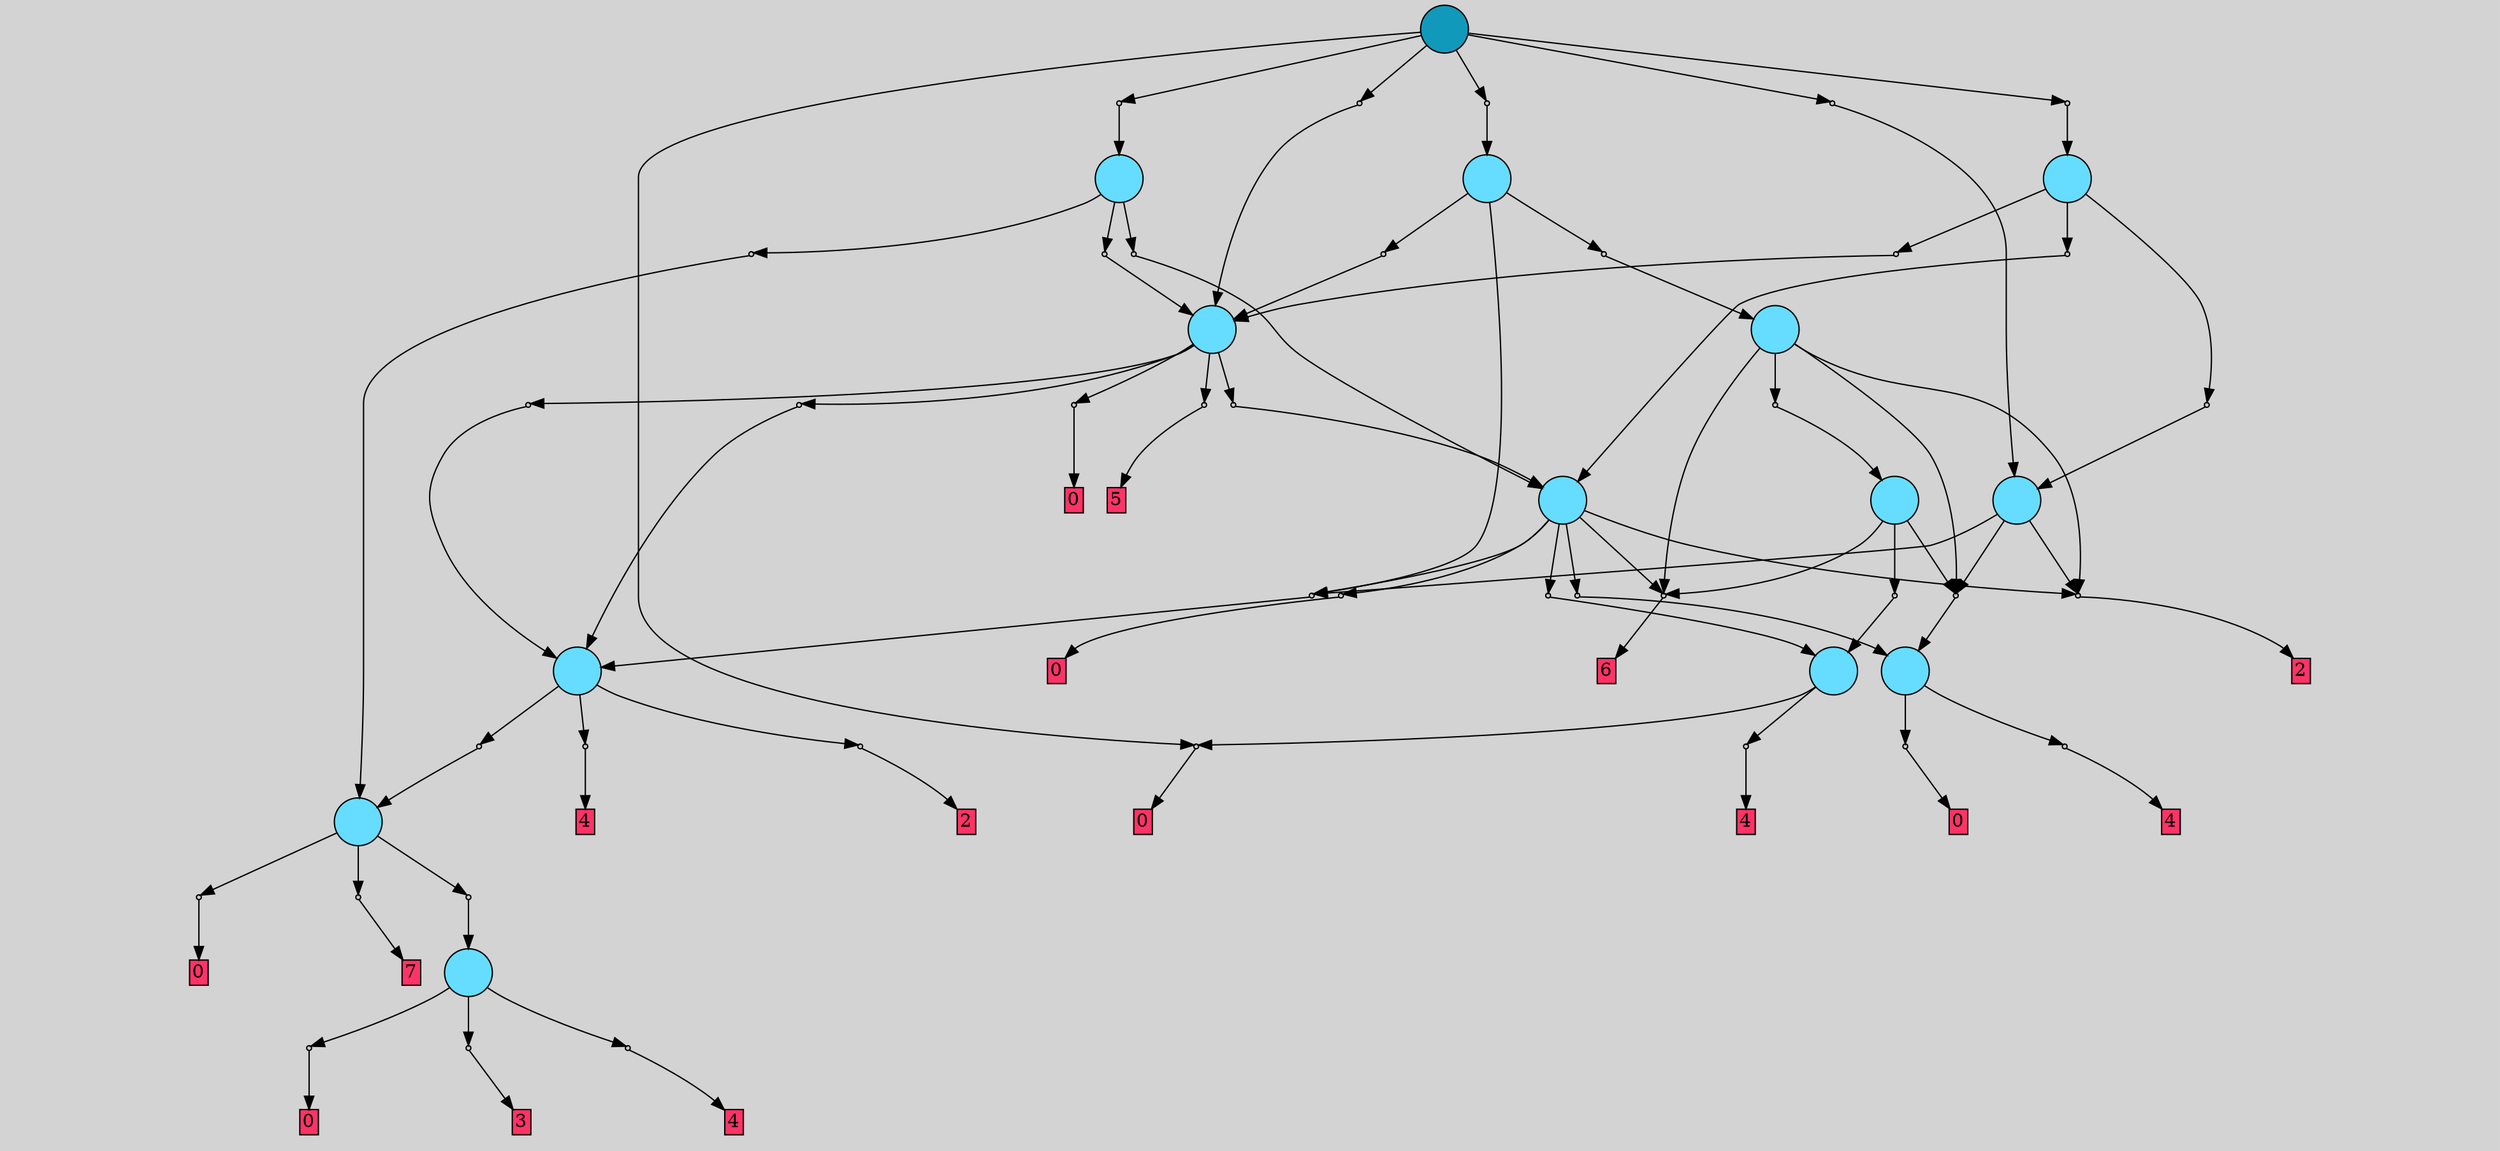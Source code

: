 // File exported with GEGELATI v1.3.1
// On the 2024-04-12 15:58:59
// With the File::TPGGraphDotExporter
digraph{
	graph[pad = "0.212, 0.055" bgcolor = lightgray]
	node[shape=circle style = filled label = ""]
		T0 [fillcolor="#66ddff"]
		T1 [fillcolor="#66ddff"]
		T2 [fillcolor="#66ddff"]
		T3 [fillcolor="#66ddff"]
		T4 [fillcolor="#66ddff"]
		T5 [fillcolor="#66ddff"]
		T6 [fillcolor="#66ddff"]
		T7 [fillcolor="#66ddff"]
		T8 [fillcolor="#66ddff"]
		T9 [fillcolor="#66ddff"]
		T10 [fillcolor="#66ddff"]
		T11 [fillcolor="#66ddff"]
		T12 [fillcolor="#66ddff"]
		T13 [fillcolor="#1199bb"]
		P0 [fillcolor="#cccccc" shape=point] //
		I0 [shape=box style=invis label="2|0&1|6#3|4&#92;n"]
		P0 -> I0[style=invis]
		A0 [fillcolor="#ff3366" shape=box margin=0.03 width=0 height=0 label="0"]
		T0 -> P0 -> A0
		P1 [fillcolor="#cccccc" shape=point] //
		I1 [shape=box style=invis label="1|0&0|1#1|2&#92;n"]
		P1 -> I1[style=invis]
		A1 [fillcolor="#ff3366" shape=box margin=0.03 width=0 height=0 label="4"]
		T0 -> P1 -> A1
		P2 [fillcolor="#cccccc" shape=point] //
		I2 [shape=box style=invis label="4|0&2|2#1|2&#92;n"]
		P2 -> I2[style=invis]
		A2 [fillcolor="#ff3366" shape=box margin=0.03 width=0 height=0 label="4"]
		T1 -> P2 -> A2
		P3 [fillcolor="#cccccc" shape=point] //
		I3 [shape=box style=invis label="2|0&1|6#3|4&#92;n"]
		P3 -> I3[style=invis]
		A3 [fillcolor="#ff3366" shape=box margin=0.03 width=0 height=0 label="0"]
		T1 -> P3 -> A3
		P4 [fillcolor="#cccccc" shape=point] //
		I4 [shape=box style=invis label="2|0&1|6#3|4&#92;n"]
		P4 -> I4[style=invis]
		A4 [fillcolor="#ff3366" shape=box margin=0.03 width=0 height=0 label="0"]
		T2 -> P4 -> A4
		P5 [fillcolor="#cccccc" shape=point] //
		I5 [shape=box style=invis label="3|0&1|7#3|6&#92;n"]
		P5 -> I5[style=invis]
		A5 [fillcolor="#ff3366" shape=box margin=0.03 width=0 height=0 label="3"]
		T2 -> P5 -> A5
		P6 [fillcolor="#cccccc" shape=point] //
		I6 [shape=box style=invis label="4|0&2|2#1|2&#92;n"]
		P6 -> I6[style=invis]
		A6 [fillcolor="#ff3366" shape=box margin=0.03 width=0 height=0 label="4"]
		T2 -> P6 -> A6
		P7 [fillcolor="#cccccc" shape=point] //
		I7 [shape=box style=invis label="4|0&4|2#4|4&#92;n"]
		P7 -> I7[style=invis]
		A7 [fillcolor="#ff3366" shape=box margin=0.03 width=0 height=0 label="0"]
		T3 -> P7 -> A7
		P8 [fillcolor="#cccccc" shape=point] //
		I8 [shape=box style=invis label="2|0&4|3#3|4&#92;n"]
		P8 -> I8[style=invis]
		A8 [fillcolor="#ff3366" shape=box margin=0.03 width=0 height=0 label="7"]
		T3 -> P8 -> A8
		P9 [fillcolor="#cccccc" shape=point] //
		I9 [shape=box style=invis label="0|3&4|2#3|3&#92;n1|0&0|3#4|0&#92;n"]
		P9 -> I9[style=invis]
		T3 -> P9 -> T2
		P10 [fillcolor="#cccccc" shape=point] //
		I10 [shape=box style=invis label="2|0&3|2#4|1&#92;n"]
		P10 -> I10[style=invis]
		A9 [fillcolor="#ff3366" shape=box margin=0.03 width=0 height=0 label="2"]
		T4 -> P10 -> A9
		P11 [fillcolor="#cccccc" shape=point] //
		I11 [shape=box style=invis label="6|7&2|4#3|5&#92;n1|0&4|4#0|7&#92;n"]
		P11 -> I11[style=invis]
		A10 [fillcolor="#ff3366" shape=box margin=0.03 width=0 height=0 label="4"]
		T4 -> P11 -> A10
		P12 [fillcolor="#cccccc" shape=point] //
		I12 [shape=box style=invis label="2|0&1|6#3|4&#92;n"]
		P12 -> I12[style=invis]
		T4 -> P12 -> T3
		P13 [fillcolor="#cccccc" shape=point] //
		I13 [shape=box style=invis label="1|0&4|0#3|1&#92;n"]
		P13 -> I13[style=invis]
		A11 [fillcolor="#ff3366" shape=box margin=0.03 width=0 height=0 label="6"]
		T5 -> P13 -> A11
		P14 [fillcolor="#cccccc" shape=point] //
		I14 [shape=box style=invis label="2|0&3|2#4|1&#92;n"]
		P14 -> I14[style=invis]
		A12 [fillcolor="#ff3366" shape=box margin=0.03 width=0 height=0 label="2"]
		T5 -> P14 -> A12
		P15 [fillcolor="#cccccc" shape=point] //
		I15 [shape=box style=invis label="4|0&4|2#4|1&#92;n"]
		P15 -> I15[style=invis]
		T5 -> P15 -> T0
		P16 [fillcolor="#cccccc" shape=point] //
		I16 [shape=box style=invis label="2|0&2|6#3|4&#92;n"]
		P16 -> I16[style=invis]
		A13 [fillcolor="#ff3366" shape=box margin=0.03 width=0 height=0 label="0"]
		T5 -> P16 -> A13
		P17 [fillcolor="#cccccc" shape=point] //
		I17 [shape=box style=invis label="8|3&1|0#0|2&#92;n1|0&0|6#0|3&#92;n"]
		P17 -> I17[style=invis]
		T5 -> P17 -> T4
		P18 [fillcolor="#cccccc" shape=point] //
		I18 [shape=box style=invis label="3|0&1|4#3|7&#92;n"]
		P18 -> I18[style=invis]
		T5 -> P18 -> T1
		T6 -> P13
		P19 [fillcolor="#cccccc" shape=point] //
		I19 [shape=box style=invis label="2|0&1|6#3|4&#92;n"]
		P19 -> I19[style=invis]
		T6 -> P19 -> T0
		P20 [fillcolor="#cccccc" shape=point] //
		I20 [shape=box style=invis label="2|0&1|1#3|4&#92;n"]
		P20 -> I20[style=invis]
		T6 -> P20 -> T1
		T7 -> P13
		T7 -> P14
		T7 -> P19
		P21 [fillcolor="#cccccc" shape=point] //
		I21 [shape=box style=invis label="4|0&4|6#3|1&#92;n"]
		P21 -> I21[style=invis]
		T7 -> P21 -> T6
		T8 -> P14
		T8 -> P19
		T8 -> P17
		P22 [fillcolor="#cccccc" shape=point] //
		I22 [shape=box style=invis label="5|4&3|2#0|7&#92;n3|0&4|6#0|4&#92;n"]
		P22 -> I22[style=invis]
		A14 [fillcolor="#ff3366" shape=box margin=0.03 width=0 height=0 label="5"]
		T9 -> P22 -> A14
		P23 [fillcolor="#cccccc" shape=point] //
		I23 [shape=box style=invis label="6|2&0|3#2|7&#92;n8|3&1|0#0|2&#92;n4|6&2|4#0|2&#92;n1|0&0|6#0|3&#92;n"]
		P23 -> I23[style=invis]
		T9 -> P23 -> T4
		P24 [fillcolor="#cccccc" shape=point] //
		I24 [shape=box style=invis label="1|0&4|1#4|5&#92;n"]
		P24 -> I24[style=invis]
		T9 -> P24 -> T5
		P25 [fillcolor="#cccccc" shape=point] //
		I25 [shape=box style=invis label="8|3&1|0#0|2&#92;n1|0&0|6#0|3&#92;n"]
		P25 -> I25[style=invis]
		T9 -> P25 -> T4
		P26 [fillcolor="#cccccc" shape=point] //
		I26 [shape=box style=invis label="2|0&2|6#3|4&#92;n"]
		P26 -> I26[style=invis]
		A15 [fillcolor="#ff3366" shape=box margin=0.03 width=0 height=0 label="0"]
		T9 -> P26 -> A15
		P27 [fillcolor="#cccccc" shape=point] //
		I27 [shape=box style=invis label="2|0&4|5#3|6&#92;n"]
		P27 -> I27[style=invis]
		T10 -> P27 -> T9
		P28 [fillcolor="#cccccc" shape=point] //
		I28 [shape=box style=invis label="1|0&4|1#3|6&#92;n"]
		P28 -> I28[style=invis]
		T10 -> P28 -> T8
		P29 [fillcolor="#cccccc" shape=point] //
		I29 [shape=box style=invis label="2|0&1|1#3|4&#92;n"]
		P29 -> I29[style=invis]
		T10 -> P29 -> T5
		P30 [fillcolor="#cccccc" shape=point] //
		I30 [shape=box style=invis label="2|0&4|5#3|6&#92;n"]
		P30 -> I30[style=invis]
		T11 -> P30 -> T9
		P31 [fillcolor="#cccccc" shape=point] //
		I31 [shape=box style=invis label="1|0&4|0#1|4&#92;n"]
		P31 -> I31[style=invis]
		T11 -> P31 -> T7
		T11 -> P17
		P32 [fillcolor="#cccccc" shape=point] //
		I32 [shape=box style=invis label="2|4&3|6#3|7&#92;n2|0&0|4#4|2&#92;n"]
		P32 -> I32[style=invis]
		T12 -> P32 -> T3
		P33 [fillcolor="#cccccc" shape=point] //
		I33 [shape=box style=invis label="2|0&4|5#3|6&#92;n"]
		P33 -> I33[style=invis]
		T12 -> P33 -> T9
		P34 [fillcolor="#cccccc" shape=point] //
		I34 [shape=box style=invis label="1|0&4|1#4|5&#92;n"]
		P34 -> I34[style=invis]
		T12 -> P34 -> T5
		P35 [fillcolor="#cccccc" shape=point] //
		I35 [shape=box style=invis label="8|2&3|5#2|7&#92;n1|0&0|2#2|0&#92;n"]
		P35 -> I35[style=invis]
		T13 -> P35 -> T8
		P36 [fillcolor="#cccccc" shape=point] //
		I36 [shape=box style=invis label="1|4&3|6#3|7&#92;n2|0&0|4#4|5&#92;n"]
		P36 -> I36[style=invis]
		T13 -> P36 -> T12
		P37 [fillcolor="#cccccc" shape=point] //
		I37 [shape=box style=invis label="2|0&4|5#3|6&#92;n"]
		P37 -> I37[style=invis]
		T13 -> P37 -> T9
		P38 [fillcolor="#cccccc" shape=point] //
		I38 [shape=box style=invis label="1|0&4|3#4|3&#92;n"]
		P38 -> I38[style=invis]
		T13 -> P38 -> T11
		P39 [fillcolor="#cccccc" shape=point] //
		I39 [shape=box style=invis label="2|0&3|2#4|1&#92;n"]
		P39 -> I39[style=invis]
		T13 -> P39 -> T10
		T13 -> P3
		{ rank= same T13 }
}
